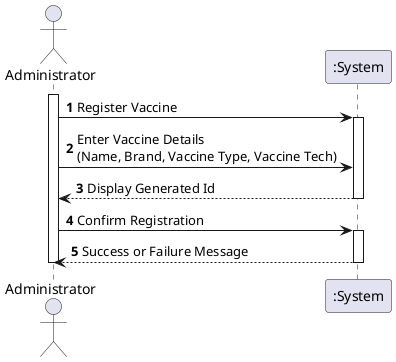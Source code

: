 @startuml
autonumber

actor Administrator as Admin
participant ":System" as System

activate Admin
    Admin -> System: Register Vaccine

    activate System
    ' Form displayed
    Admin -> System: Enter Vaccine Details\n(Name, Brand, Vaccine Type, Vaccine Tech)

    'Name and Brand valid
    System --> Admin: Display Generated Id
    deactivate System

    Admin -> System: Confirm Registration
    activate System

    ' Registration confirmed
    System --> Admin: Success or Failure Message
    deactivate System
deactivate Admin
@enduml
